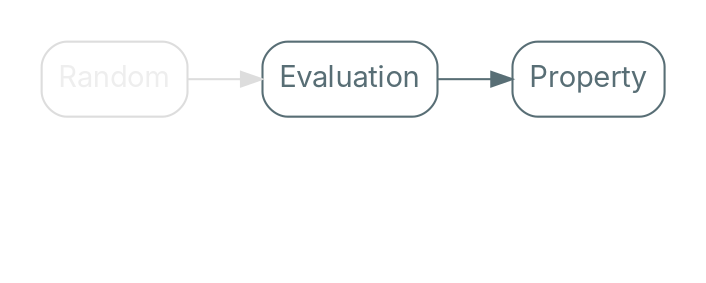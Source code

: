 digraph {
    bgcolor=transparent
    rankdir=LR

    // Default theme: enabled
    node[shape="rectangle" style="rounded,filled" color="#586E75" fillcolor="#ffffff" fontcolor="#586E75" fontname="Inter,Arial"]
    edge[color="#586E75" fontcolor="#000000" fontname="Inter,Arial" fontsize=11]

    subgraph cluster_0 {
        color=transparent
        Input[label="Random" color="#dddddd" fontcolor="#eeeeee"]
        Evaluation
        Analysis[label="Property"]
    }

    subgraph cluster_1 {
        color=transparent
        Invis[style=invis]
        Evaluation2[label="Evaluation" style=invis]
    }

    Input -> Invis[constraint=false style=invis]
    Invis -> Evaluation2[style=invis]

    Input -> Evaluation[color="#dddddd"]
    Evaluation -> Analysis
    Evaluation -> Evaluation2[constraint=false style=invis]
    Evaluation2 -> Analysis[style=invis]
}
